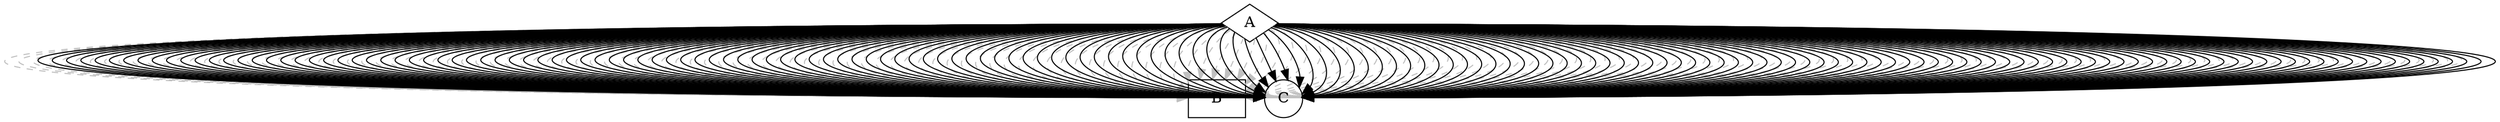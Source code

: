 digraph test1 {

  A [shape=diamond]
  B {

  A [shape=diamond]
  B {

  A [shape=diamond]
  B {

  A [shape=diamond]
  B {

  A [shape=diamond]
  B {

  A [shape=diamond]
  B {

  A [shape=diamond]
  B {

  A [shape=diamond]
  B {

  A [shape=diamond]
  B {

  A [shape=diamond]
  B {

  A [shape=diamond]
  B {

  A [shape=diamond]
  B {

  A [shape=diamond]
  B {

  A [shape=diamond]
  B {

  A [shape=diamond]
  B {

  A [shape=diamond]
  B {

  A [shape=diamond]
  B {

  A [shape=diamond]
  B {

  A [shape=diamond]
  B {

  A [shape=diamond]
  B {

  A [shape=diamond]
  B {

  A [shape=diamond]
  B {

  A [shape=diamond]
  B {

  A [shape=diamond]
  B {

  A [shape=diamond]
  B {

  A [shape=diamond]
  B {

  A [shape=diamond]
  B {

  A [shape=diamond]
  B {

  A [shape=diamond]
  B {

  A [shape=diamond]
  B {

  A [shape=diamond]
  B {

  A [shape=diamond]
  B {

  A [shape=diamond]
  B {

  A [shape=diamond]
  B {

  A [shape=diamond]
  B {

  A [shape=diamond]
  B {

  A [shape=diamond]
  B {

  A [shape=diamond]
  B {

  A [shape=diamond]
  B {

  A [shape=diamond]
  B {

  A [shape=diamond]
  B {

  A [shape=diamond]
  B {

  A [shape=diamond]
  B {

  A [shape=diamond]
  B {

  A [shape=diamond]
  B {

  A [shape=diamond]
  B {

  A [shape=diamond]
  B {

  A [shape=diamond]
  B {

  A [shape=diamond]
  B {

  A [shape=diamond]
  B {

  A [shape=diamond]
  B {

  A [shape=diamond]
  B {

  A [shape=diamond]
  B {

  A [shape=diamond]
  B {

  A [shape=diamond]
  B {

  A [shape=diamond]
  B {

  A [shape=diamond]
  B {

  A [shape=diamond]
  B {

  A [shape=diamond]
  B {

  A [shape=diamond]
  B {

  A [shape=diamond]
  B {

  A [shape=diamond]
  B {

  A [shape=diamond]
  B {

  A [shape=diamond]
  B {

  A [shape=diamond]
  B {

  A [shape=diamond]
  B {

  A [shape=diamond]
  B {

  A [shape=diamond]
  B {

  A [shape=diamond]
  B {

  A [shape=diamond]
  B {

  A [shape=diamond]
  B {

  A [shape=diamond]
  B {

  A [shape=diamond]
  B {

  A [shape=diamond]
  B {

  A [shape=diamond]
  B {

  A [shape=diamond]
  B {

  A [shape=diamond]
  B {

  A [shape=diamond]
  B {

  A [shape=diamond]
  B {

  A [shape=diamond]
  B {

  A [shape=diamond]
  B {

  A [shape=diamond]
  B {

  A [shape=diamond]
  B {

  A [shape=diamond]
  B {

  A [shape=diamond]
  B {

  A [shape=diamond]
  B {

  A [shape=diamond]
  B {

  A [shape=diamond]
  B {

  A [shape=diamond]
  B {

  A [shape=diamond]
  B {

  A [shape=diamond]
  B {

  A [shape=diamond]
  B {

  A [shape=diamond]
  B {

  A [shape=diamond]
  B {

  A [shape=diamond]
  B {

  A [shape=diamond]
  B {

  A [shape=diamond]
  B {

  A [shape=diamond]
  B {

  A [shape=diamond]
  B {

  A [shape=diamond]
  B {

  A [shape=diamond]
  B {

  A [shape=diamond]
  B {

  A [shape=diamond]
  B {

  A [shape=diamond]
  B {

  A [shape=diamond]
  B {

  A [shape=diamond]
  B {

  A [shape=diamond]
  B {

  A [shape=diamond]
  B {

  A [shape=diamond]
  B {

  A [shape=diamond]
  B {

  A [shape=diamond]
  B {

  A [shape=diamond]
  B {

  A [shape=diamond]
  B {

  A [shape=diamond]
  B {

  A [shape=diamond]
  B {

  A [shape=diamond]
  B {

  A [shape=diamond]
  B {

  A [shape=diamond]
  B {

  A [shape=diamond]
  B {

  A [shape=diamond]
  B {

  A [shape=diamond]
  B {

  A [shape=diamond]
  B {

  A [shape=diamond]
  B {

  A [shape=diamond]
  B {

  A [shape=diamond]
  B {

  A [shape=diamond]
  B {

  A [shape=diamond]
  B {

  A [shape=diamond]
  B {

  A [shape=diamond]
  B {

  A [shape=diamond]
  B {

  A [shape=diamond]
  B {

  A [shape=diamond]
  B {

  A [shape=diamond]
  B {

  A [shape=diamond]
  B {

  A [shape=diamond]
  B {

  A [shape=diamond]
  B {

  A [shape=diamond]
  B {

  A [shape=diamond]
  B {

  A [shape=diamond]
  B {

  A [shape=diamond]
  B {

  A [shape=diamond]
  B {

  A [shape=diamond]
  B {

  A [shape=diamond]
  B {

  A [shape=diamond]
  B {

  A [shape=diamond]
  B {

  A [shape=diamond]
  B {

  A [shape=diamond]
  B {

  A [shape=diamond]
  B {

  A [shape=diamond]
  B {

  A [shape=diamond]
  B {

  A [shape=diamond]
  B {

  A [shape=diamond]
  B {

  A [shape=diamond]
  B {

  A [shape=diamond]
  B {

  A [shape=diamond]
  B {

  A [shape=diamond]
  B {

  A [shape=diamond]
  B {

  A [shape=diamond]
  B {

  A [shape=diamond]
  B {

  A [shape=diamond]
  B {

  A [shape=diamond]
  B {

  A [shape=diamond]
  B {

  A [shape=diamond]
  B {

  A [shape=diamond]
  B {

  A [shape=diamond]
  B {

  A [shape=diamond]
  B {

  A [shape=diamond]
  B {

  A [shape=diamond]
  B {

  A [shape=diamond]
  B {

  A [shape=diamond]
  B {

  A [shape=diamond]
  B {

  A [shape=diamond]
  B {

  A [shape=diamond]
  B [shape=box]
  C [shape=circle]

  A -> B [style=dashed, color=grey]
  A -> C [coarrowhead=none]

}
  C [shape=circle]

  A -> B [style=dashed, color=grey]
  A -> C [coarrowhead=none]

}
  C [shape=circle]

  A -> B [style=dashed, color=grey]
  A -> C [coarrowhead=none]

}
  C [shape=circle]

  A -> B [style=dashed, color=grey]
  A -> C [coarrowhead=none]

}
  C [shape=circle]

  A -> B [style=dashed, color=grey]
  A -> C [coarrowhead=none]

}
  C [shape=circle]

  A -> B [style=dashed, color=grey]
  A -> C [coarrowhead=none]

}
  C [shape=circle]

  A -> B [style=dashed, color=grey]
  A -> C [coarrowhead=none]

}
  C [shape=circle]

  A -> B [style=dashed, color=grey]
  A -> C [coarrowhead=none]

}
  C [shape=circle]

  A -> B [style=dashed, color=grey]
  A -> C [coarrowhead=none]

}
  C [shape=circle]

  A -> B [style=dashed, color=grey]
  A -> C [coarrowhead=none]

}
  C [shape=circle]

  A -> B [style=dashed, color=grey]
  A -> C [coarrowhead=none]

}
  C [shape=circle]

  A -> B [style=dashed, color=grey]
  A -> C [coarrowhead=none]

}
  C [shape=circle]

  A -> B [style=dashed, color=grey]
  A -> C [coarrowhead=none]

}
  C [shape=circle]

  A -> B [style=dashed, color=grey]
  A -> C [coarrowhead=none]

}
  C [shape=circle]

  A -> B [style=dashed, color=grey]
  A -> C [coarrowhead=none]

}
  C [shape=circle]

  A -> B [style=dashed, color=grey]
  A -> C [coarrowhead=none]

}
  C [shape=circle]

  A -> B [style=dashed, color=grey]
  A -> C [coarrowhead=none]

}
  C [shape=circle]

  A -> B [style=dashed, color=grey]
  A -> C [coarrowhead=none]

}
  C [shape=circle]

  A -> B [style=dashed, color=grey]
  A -> C [coarrowhead=none]

}
  C [shape=circle]

  A -> B [style=dashed, color=grey]
  A -> C [coarrowhead=none]

}
  C [shape=circle]

  A -> B [style=dashed, color=grey]
  A -> C [coarrowhead=none]

}
  C [shape=circle]

  A -> B [style=dashed, color=grey]
  A -> C [coarrowhead=none]

}
  C [shape=circle]

  A -> B [style=dashed, color=grey]
  A -> C [coarrowhead=none]

}
  C [shape=circle]

  A -> B [style=dashed, color=grey]
  A -> C [coarrowhead=none]

}
  C [shape=circle]

  A -> B [style=dashed, color=grey]
  A -> C [coarrowhead=none]

}
  C [shape=circle]

  A -> B [style=dashed, color=grey]
  A -> C [coarrowhead=none]

}
  C [shape=circle]

  A -> B [style=dashed, color=grey]
  A -> C [coarrowhead=none]

}
  C [shape=circle]

  A -> B [style=dashed, color=grey]
  A -> C [coarrowhead=none]

}
  C [shape=circle]

  A -> B [style=dashed, color=grey]
  A -> C [coarrowhead=none]

}
  C [shape=circle]

  A -> B [style=dashed, color=grey]
  A -> C [coarrowhead=none]

}
  C [shape=circle]

  A -> B [style=dashed, color=grey]
  A -> C [coarrowhead=none]

}
  C [shape=circle]

  A -> B [style=dashed, color=grey]
  A -> C [coarrowhead=none]

}
  C [shape=circle]

  A -> B [style=dashed, color=grey]
  A -> C [coarrowhead=none]

}
  C [shape=circle]

  A -> B [style=dashed, color=grey]
  A -> C [coarrowhead=none]

}
  C [shape=circle]

  A -> B [style=dashed, color=grey]
  A -> C [coarrowhead=none]

}
  C [shape=circle]

  A -> B [style=dashed, color=grey]
  A -> C [coarrowhead=none]

}
  C [shape=circle]

  A -> B [style=dashed, color=grey]
  A -> C [coarrowhead=none]

}
  C [shape=circle]

  A -> B [style=dashed, color=grey]
  A -> C [coarrowhead=none]

}
  C [shape=circle]

  A -> B [style=dashed, color=grey]
  A -> C [coarrowhead=none]

}
  C [shape=circle]

  A -> B [style=dashed, color=grey]
  A -> C [coarrowhead=none]

}
  C [shape=circle]

  A -> B [style=dashed, color=grey]
  A -> C [coarrowhead=none]

}
  C [shape=circle]

  A -> B [style=dashed, color=grey]
  A -> C [coarrowhead=none]

}
  C [shape=circle]

  A -> B [style=dashed, color=grey]
  A -> C [coarrowhead=none]

}
  C [shape=circle]

  A -> B [style=dashed, color=grey]
  A -> C [coarrowhead=none]

}
  C [shape=circle]

  A -> B [style=dashed, color=grey]
  A -> C [coarrowhead=none]

}
  C [shape=circle]

  A -> B [style=dashed, color=grey]
  A -> C [coarrowhead=none]

}
  C [shape=circle]

  A -> B [style=dashed, color=grey]
  A -> C [coarrowhead=none]

}
  C [shape=circle]

  A -> B [style=dashed, color=grey]
  A -> C [coarrowhead=none]

}
  C [shape=circle]

  A -> B [style=dashed, color=grey]
  A -> C [coarrowhead=none]

}
  C [shape=circle]

  A -> B [style=dashed, color=grey]
  A -> C [coarrowhead=none]

}
  C [shape=circle]

  A -> B [style=dashed, color=grey]
  A -> C [coarrowhead=none]

}
  C [shape=circle]

  A -> B [style=dashed, color=grey]
  A -> C [coarrowhead=none]

}
  C [shape=circle]

  A -> B [style=dashed, color=grey]
  A -> C [coarrowhead=none]

}
  C [shape=circle]

  A -> B [style=dashed, color=grey]
  A -> C [coarrowhead=none]

}
  C [shape=circle]

  A -> B [style=dashed, color=grey]
  A -> C [coarrowhead=none]

}
  C [shape=circle]

  A -> B [style=dashed, color=grey]
  A -> C [coarrowhead=none]

}
  C [shape=circle]

  A -> B [style=dashed, color=grey]
  A -> C [coarrowhead=none]

}
  C [shape=circle]

  A -> B [style=dashed, color=grey]
  A -> C [coarrowhead=none]

}
  C [shape=circle]

  A -> B [style=dashed, color=grey]
  A -> C [coarrowhead=none]

}
  C [shape=circle]

  A -> B [style=dashed, color=grey]
  A -> C [coarrowhead=none]

}
  C [shape=circle]

  A -> B [style=dashed, color=grey]
  A -> C [coarrowhead=none]

}
  C [shape=circle]

  A -> B [style=dashed, color=grey]
  A -> C [coarrowhead=none]

}
  C [shape=circle]

  A -> B [style=dashed, color=grey]
  A -> C [coarrowhead=none]

}
  C [shape=circle]

  A -> B [style=dashed, color=grey]
  A -> C [coarrowhead=none]

}
  C [shape=circle]

  A -> B [style=dashed, color=grey]
  A -> C [coarrowhead=none]

}
  C [shape=circle]

  A -> B [style=dashed, color=grey]
  A -> C [coarrowhead=none]

}
  C [shape=circle]

  A -> B [style=dashed, color=grey]
  A -> C [coarrowhead=none]

}
  C [shape=circle]

  A -> B [style=dashed, color=grey]
  A -> C [coarrowhead=none]

}
  C [shape=circle]

  A -> B [style=dashed, color=grey]
  A -> C [coarrowhead=none]

}
  C [shape=circle]

  A -> B [style=dashed, color=grey]
  A -> C [coarrowhead=none]

}
  C [shape=circle]

  A -> B [style=dashed, color=grey]
  A -> C [coarrowhead=none]

}
  C [shape=circle]

  A -> B [style=dashed, color=grey]
  A -> C [coarrowhead=none]

}
  C [shape=circle]

  A -> B [style=dashed, color=grey]
  A -> C [coarrowhead=none]

}
  C [shape=circle]

  A -> B [style=dashed, color=grey]
  A -> C [coarrowhead=none]

}
  C [shape=circle]

  A -> B [style=dashed, color=grey]
  A -> C [coarrowhead=none]

}
  C [shape=circle]

  A -> B [style=dashed, color=grey]
  A -> C [coarrowhead=none]

}
  C [shape=circle]

  A -> B [style=dashed, color=grey]
  A -> C [coarrowhead=none]

}
  C [shape=circle]

  A -> B [style=dashed, color=grey]
  A -> C [coarrowhead=none]

}
  C [shape=circle]

  A -> B [style=dashed, color=grey]
  A -> C [coarrowhead=none]

}
  C [shape=circle]

  A -> B [style=dashed, color=grey]
  A -> C [coarrowhead=none]

}
  C [shape=circle]

  A -> B [style=dashed, color=grey]
  A -> C [coarrowhead=none]

}
  C [shape=circle]

  A -> B [style=dashed, color=grey]
  A -> C [coarrowhead=none]

}
  C [shape=circle]

  A -> B [style=dashed, color=grey]
  A -> C [coarrowhead=none]

}
  C [shape=circle]

  A -> B [style=dashed, color=grey]
  A -> C [coarrowhead=none]

}
  C [shape=circle]

  A -> B [style=dashed, color=grey]
  A -> C [coarrowhead=none]

}
  C [shape=circle]

  A -> B [style=dashed, color=grey]
  A -> C [coarrowhead=none]

}
  C [shape=circle]

  A -> B [style=dashed, color=grey]
  A -> C [coarrowhead=none]

}
  C [shape=circle]

  A -> B [style=dashed, color=grey]
  A -> C [coarrowhead=none]

}
  C [shape=circle]

  A -> B [style=dashed, color=grey]
  A -> C [coarrowhead=none]

}
  C [shape=circle]

  A -> B [style=dashed, color=grey]
  A -> C [coarrowhead=none]

}
  C [shape=circle]

  A -> B [style=dashed, color=grey]
  A -> C [coarrowhead=none]

}
  C [shape=circle]

  A -> B [style=dashed, color=grey]
  A -> C [coarrowhead=none]

}
  C [shape=circle]

  A -> B [style=dashed, color=grey]
  A -> C [coarrowhead=none]

}
  C [shape=circle]

  A -> B [style=dashed, color=grey]
  A -> C [coarrowhead=none]

}
  C [shape=circle]

  A -> B [style=dashed, color=grey]
  A -> C [coarrowhead=none]

}
  C [shape=circle]

  A -> B [style=dashed, color=grey]
  A -> C [coarrowhead=none]

}
  C [shape=circle]

  A -> B [style=dashed, color=grey]
  A -> C [coarrowhead=none]

}
  C [shape=circle]

  A -> B [style=dashed, color=grey]
  A -> C [coarrowhead=none]

}
  C [shape=circle]

  A -> B [style=dashed, color=grey]
  A -> C [coarrowhead=none]

}
  C [shape=circle]

  A -> B [style=dashed, color=grey]
  A -> C [coarrowhead=none]

}
  C [shape=circle]

  A -> B [style=dashed, color=grey]
  A -> C [coarrowhead=none]

}
  C [shape=circle]

  A -> B [style=dashed, color=grey]
  A -> C [coarrowhead=none]

}
  C [shape=circle]

  A -> B [style=dashed, color=grey]
  A -> C [coarrowhead=none]

}
  C [shape=circle]

  A -> B [style=dashed, color=grey]
  A -> C [coarrowhead=none]

}
  C [shape=circle]

  A -> B [style=dashed, color=grey]
  A -> C [coarrowhead=none]

}
  C [shape=circle]

  A -> B [style=dashed, color=grey]
  A -> C [coarrowhead=none]

}
  C [shape=circle]

  A -> B [style=dashed, color=grey]
  A -> C [coarrowhead=none]

}
  C [shape=circle]

  A -> B [style=dashed, color=grey]
  A -> C [coarrowhead=none]

}
  C [shape=circle]

  A -> B [style=dashed, color=grey]
  A -> C [coarrowhead=none]

}
  C [shape=circle]

  A -> B [style=dashed, color=grey]
  A -> C [coarrowhead=none]

}
  C [shape=circle]

  A -> B [style=dashed, color=grey]
  A -> C [coarrowhead=none]

}
  C [shape=circle]

  A -> B [style=dashed, color=grey]
  A -> C [coarrowhead=none]

}
  C [shape=circle]

  A -> B [style=dashed, color=grey]
  A -> C [coarrowhead=none]

}
  C [shape=circle]

  A -> B [style=dashed, color=grey]
  A -> C [coarrowhead=none]

}
  C [shape=circle]

  A -> B [style=dashed, color=grey]
  A -> C [coarrowhead=none]

}
  C [shape=circle]

  A -> B [style=dashed, color=grey]
  A -> C [coarrowhead=none]

}
  C [shape=circle]

  A -> B [style=dashed, color=grey]
  A -> C [coarrowhead=none]

}
  C [shape=circle]

  A -> B [style=dashed, color=grey]
  A -> C [coarrowhead=none]

}
  C [shape=circle]

  A -> B [style=dashed, color=grey]
  A -> C [coarrowhead=none]

}
  C [shape=circle]

  A -> B [style=dashed, color=grey]
  A -> C [coarrowhead=none]

}
  C [shape=circle]

  A -> B [style=dashed, color=grey]
  A -> C [coarrowhead=none]

}
  C [shape=circle]

  A -> B [style=dashed, color=grey]
  A -> C [coarrowhead=none]

}
  C [shape=circle]

  A -> B [style=dashed, color=grey]
  A -> C [coarrowhead=none]

}
  C [shape=circle]

  A -> B [style=dashed, color=grey]
  A -> C [coarrowhead=none]

}
  C [shape=circle]

  A -> B [style=dashed, color=grey]
  A -> C [coarrowhead=none]

}
  C [shape=circle]

  A -> B [style=dashed, color=grey]
  A -> C [coarrowhead=none]

}
  C [shape=circle]

  A -> B [style=dashed, color=grey]
  A -> C [coarrowhead=none]

}
  C [shape=circle]

  A -> B [style=dashed, color=grey]
  A -> C [coarrowhead=none]

}
  C [shape=circle]

  A -> B [style=dashed, color=grey]
  A -> C [coarrowhead=none]

}
  C [shape=circle]

  A -> B [style=dashed, color=grey]
  A -> C [coarrowhead=none]

}
  C [shape=circle]

  A -> B [style=dashed, color=grey]
  A -> C [coarrowhead=none]

}
  C [shape=circle]

  A -> B [style=dashed, color=grey]
  A -> C [coarrowhead=none]

}
  C [shape=circle]

  A -> B [style=dashed, color=grey]
  A -> C [coarrowhead=none]

}
  C [shape=circle]

  A -> B [style=dashed, color=grey]
  A -> C [coarrowhead=none]

}
  C [shape=circle]

  A -> B [style=dashed, color=grey]
  A -> C [coarrowhead=none]

}
  C [shape=circle]

  A -> B [style=dashed, color=grey]
  A -> C [coarrowhead=none]

}
  C [shape=circle]

  A -> B [style=dashed, color=grey]
  A -> C [coarrowhead=none]

}
  C [shape=circle]

  A -> B [style=dashed, color=grey]
  A -> C [coarrowhead=none]

}
  C [shape=circle]

  A -> B [style=dashed, color=grey]
  A -> C [coarrowhead=none]

}
  C [shape=circle]

  A -> B [style=dashed, color=grey]
  A -> C [coarrowhead=none]

}
  C [shape=circle]

  A -> B [style=dashed, color=grey]
  A -> C [coarrowhead=none]

}
  C [shape=circle]

  A -> B [style=dashed, color=grey]
  A -> C [coarrowhead=none]

}
  C [shape=circle]

  A -> B [style=dashed, color=grey]
  A -> C [coarrowhead=none]

}
  C [shape=circle]

  A -> B [style=dashed, color=grey]
  A -> C [coarrowhead=none]

}
  C [shape=circle]

  A -> B [style=dashed, color=grey]
  A -> C [coarrowhead=none]

}
  C [shape=circle]

  A -> B [style=dashed, color=grey]
  A -> C [coarrowhead=none]

}
  C [shape=circle]

  A -> B [style=dashed, color=grey]
  A -> C [coarrowhead=none]

}
  C [shape=circle]

  A -> B [style=dashed, color=grey]
  A -> C [coarrowhead=none]

}
  C [shape=circle]

  A -> B [style=dashed, color=grey]
  A -> C [coarrowhead=none]

}
  C [shape=circle]

  A -> B [style=dashed, color=grey]
  A -> C [coarrowhead=none]

}
  C [shape=circle]

  A -> B [style=dashed, color=grey]
  A -> C [coarrowhead=none]

}
  C [shape=circle]

  A -> B [style=dashed, color=grey]
  A -> C [coarrowhead=none]

}
  C [shape=circle]

  A -> B [style=dashed, color=grey]
  A -> C [coarrowhead=none]

}
  C [shape=circle]

  A -> B [style=dashed, color=grey]
  A -> C [coarrowhead=none]

}
  C [shape=circle]

  A -> B [style=dashed, color=grey]
  A -> C [coarrowhead=none]

}
  C [shape=circle]

  A -> B [style=dashed, color=grey]
  A -> C [coarrowhead=none]

}
  C [shape=circle]

  A -> B [style=dashed, color=grey]
  A -> C [coarrowhead=none]

}
  C [shape=circle]

  A -> B [style=dashed, color=grey]
  A -> C [coarrowhead=none]

}
  C [shape=circle]

  A -> B [style=dashed, color=grey]
  A -> C [coarrowhead=none]

}
  C [shape=circle]

  A -> B [style=dashed, color=grey]
  A -> C [coarrowhead=none]

}
  C [shape=circle]

  A -> B [style=dashed, color=grey]
  A -> C [coarrowhead=none]

}
  C [shape=circle]

  A -> B [style=dashed, color=grey]
  A -> C [coarrowhead=none]

}
  C [shape=circle]

  A -> B [style=dashed, color=grey]
  A -> C [coarrowhead=none]

}
  C [shape=circle]

  A -> B [style=dashed, color=grey]
  A -> C [coarrowhead=none]

}
  C [shape=circle]

  A -> B [style=dashed, color=grey]
  A -> C [coarrowhead=none]

}
  C [shape=circle]

  A -> B [style=dashed, color=grey]
  A -> C [coarrowhead=none]

}
  C [shape=circle]

  A -> B [style=dashed, color=grey]
  A -> C [coarrowhead=none]

}
  C [shape=circle]

  A -> B [style=dashed, color=grey]
  A -> C [coarrowhead=none]

}
  C [shape=circle]

  A -> B [style=dashed, color=grey]
  A -> C [coarrowhead=none]

}
  C [shape=circle]

  A -> B [style=dashed, color=grey]
  A -> C [coarrowhead=none]

}
  C [shape=circle]

  A -> B [style=dashed, color=grey]
  A -> C [coarrowhead=none]

}
  C [shape=circle]

  A -> B [style=dashed, color=grey]
  A -> C [coarrowhead=none]

}
  C [shape=circle]

  A -> B [style=dashed, color=grey]
  A -> C [coarrowhead=none]

}

